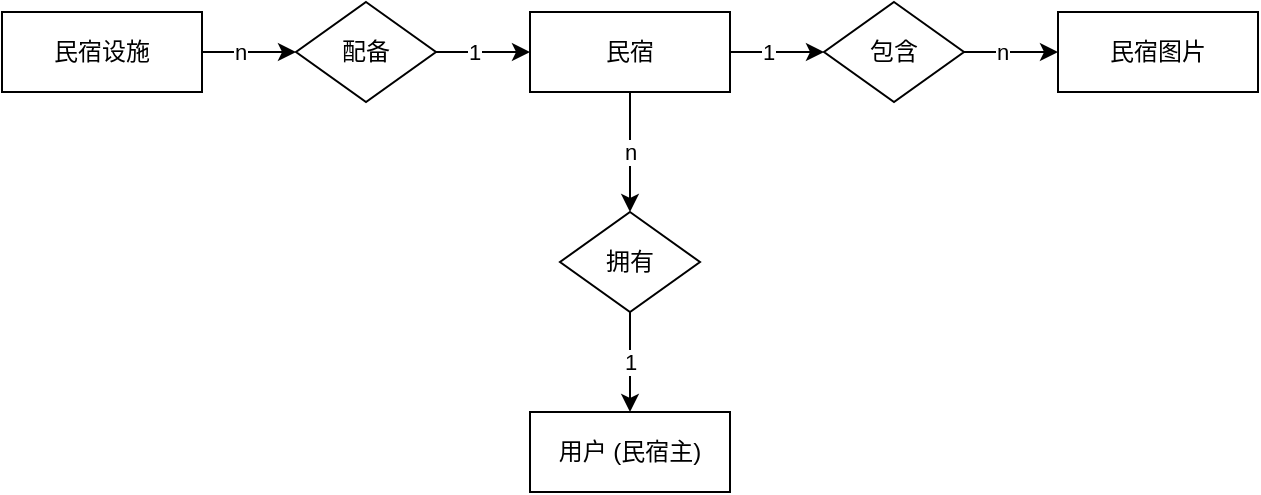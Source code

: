 <mxfile version="22.0.0" type="device">
  <diagram id="diagram_id_placeholder_core" name="Homestay Core ERD">
    <mxGraphModel dx="1434" dy="794" grid="1" gridSize="10" guides="1" tooltips="1" connect="1" arrows="1" fold="1" page="1" pageScale="1" pageWidth="827" pageHeight="1169" math="0" shadow="0">
      <root>
        <mxCell id="0" />
        <mxCell id="1" parent="0" />
        
        <!-- Entities -->
        <mxCell id="homestay" value="民宿" style="whiteSpace=wrap;html=1;align=center;" vertex="1" parent="1">
          <mxGeometry x="364" y="200" width="100" height="40" as="geometry" />
        </mxCell>
        <mxCell id="amenity" value="民宿设施" style="whiteSpace=wrap;html=1;align=center;" vertex="1" parent="1">
          <mxGeometry x="100" y="200" width="100" height="40" as="geometry" />
        </mxCell>
        <mxCell id="user" value="用户 (民宿主)" style="whiteSpace=wrap;html=1;align=center;" vertex="1" parent="1">
          <mxGeometry x="364" y="400" width="100" height="40" as="geometry" />
        </mxCell>
        <mxCell id="image" value="民宿图片" style="whiteSpace=wrap;html=1;align=center;" vertex="1" parent="1">
          <mxGeometry x="628" y="200" width="100" height="40" as="geometry" />
        </mxCell>

        <!-- Relationships (Diamonds) -->
        <mxCell id="rel_equipped" value="配备" style="rhombus;whiteSpace=wrap;html=1;align=center;" vertex="1" parent="1">
          <mxGeometry x="247" y="195" width="70" height="50" as="geometry" />
        </mxCell>
        <mxCell id="rel_owns" value="拥有" style="rhombus;whiteSpace=wrap;html=1;align=center;" vertex="1" parent="1">
          <mxGeometry x="379" y="300" width="70" height="50" as="geometry" />
        </mxCell>
        <mxCell id="rel_includes" value="包含" style="rhombus;whiteSpace=wrap;html=1;align=center;" vertex="1" parent="1">
          <mxGeometry x="511" y="195" width="70" height="50" as="geometry" />
        </mxCell>

        <!-- Connections -->
        <mxCell id="conn_amenity_rel" style="edgeStyle=none;html=1;entryX=0;entryY=0.5;entryDx=0;entryDy=0;exitX=1;exitY=0.5;exitDx=0;exitDy=0;" edge="1" parent="1" source="amenity" target="rel_equipped">
          <mxGeometry relative="1" as="geometry">
             <mxPoint x="200" y="220" as="sourcePoint"/>
             <mxPoint x="247" y="220" as="targetPoint"/>
          </mxGeometry>
        </mxCell>
         <mxCell id="card_amenity" value="n" style="edgeLabel;html=1;align=center;verticalAlign=middle;resizable=0;points=[];" vertex="1" connectable="0" parent="conn_amenity_rel">
            <mxGeometry x="-0.2" relative="1" as="geometry"/>
        </mxCell>

        <mxCell id="conn_rel_homestay_equipped" style="edgeStyle=none;html=1;entryX=0;entryY=0.5;entryDx=0;entryDy=0;exitX=1;exitY=0.5;exitDx=0;exitDy=0;" edge="1" parent="1" source="rel_equipped" target="homestay">
          <mxGeometry relative="1" as="geometry">
             <mxPoint x="317" y="220" as="sourcePoint"/>
             <mxPoint x="364" y="220" as="targetPoint"/>
          </mxGeometry>
        </mxCell>
         <mxCell id="card_homestay_equipped" value="1" style="edgeLabel;html=1;align=center;verticalAlign=middle;resizable=0;points=[];" vertex="1" connectable="0" parent="conn_rel_homestay_equipped">
            <mxGeometry x="-0.2" relative="1" as="geometry"/>
        </mxCell>
       
        <mxCell id="conn_homestay_rel_owns" style="edgeStyle=none;html=1;entryX=0.5;entryY=0;entryDx=0;entryDy=0;exitX=0.5;exitY=1;exitDx=0;exitDy=0;" edge="1" parent="1" source="homestay" target="rel_owns">
          <mxGeometry relative="1" as="geometry">
            <mxPoint x="414" y="240" as="sourcePoint"/>
            <mxPoint x="414" y="300" as="targetPoint"/>
          </mxGeometry>
        </mxCell>
         <mxCell id="card_homestay_owns" value="n" style="edgeLabel;html=1;align=center;verticalAlign=middle;resizable=0;points=[];" vertex="1" connectable="0" parent="conn_homestay_rel_owns">
            <mxGeometry y="-0.2" relative="1" as="geometry"/>
        </mxCell>

        <mxCell id="conn_rel_user" style="edgeStyle=none;html=1;entryX=0.5;entryY=0;entryDx=0;entryDy=0;exitX=0.5;exitY=1;exitDx=0;exitDy=0;" edge="1" parent="1" source="rel_owns" target="user">
          <mxGeometry relative="1" as="geometry">
             <mxPoint x="414" y="350" as="sourcePoint"/>
             <mxPoint x="414" y="400" as="targetPoint"/>
          </mxGeometry>
        </mxCell>
         <mxCell id="card_user_owns" value="1" style="edgeLabel;html=1;align=center;verticalAlign=middle;resizable=0;points=[];" vertex="1" connectable="0" parent="conn_rel_user">
            <mxGeometry y="-0.2" relative="1" as="geometry"/>
        </mxCell>

        <mxCell id="conn_homestay_rel_includes" style="edgeStyle=none;html=1;entryX=0;entryY=0.5;entryDx=0;entryDy=0;exitX=1;exitY=0.5;exitDx=0;exitDy=0;" edge="1" parent="1" source="homestay" target="rel_includes">
          <mxGeometry relative="1" as="geometry">
             <mxPoint x="464" y="220" as="sourcePoint"/>
             <mxPoint x="511" y="220" as="targetPoint"/>
          </mxGeometry>
        </mxCell>
         <mxCell id="card_homestay_includes" value="1" style="edgeLabel;html=1;align=center;verticalAlign=middle;resizable=0;points=[];" vertex="1" connectable="0" parent="conn_homestay_rel_includes">
            <mxGeometry x="-0.2" relative="1" as="geometry"/>
        </mxCell>

        <mxCell id="conn_rel_image" style="edgeStyle=none;html=1;entryX=0;entryY=0.5;entryDx=0;entryDy=0;exitX=1;exitY=0.5;exitDx=0;exitDy=0;" edge="1" parent="1" source="rel_includes" target="image">
          <mxGeometry relative="1" as="geometry">
             <mxPoint x="581" y="220" as="sourcePoint"/>
             <mxPoint x="628" y="220" as="targetPoint"/>
          </mxGeometry>
        </mxCell>
        <mxCell id="card_image_includes" value="n" style="edgeLabel;html=1;align=center;verticalAlign=middle;resizable=0;points=[];" vertex="1" connectable="0" parent="conn_rel_image">
            <mxGeometry x="-0.2" relative="1" as="geometry"/>
        </mxCell>

      </root>
    </mxGraphModel>
  </diagram>
</mxfile> 